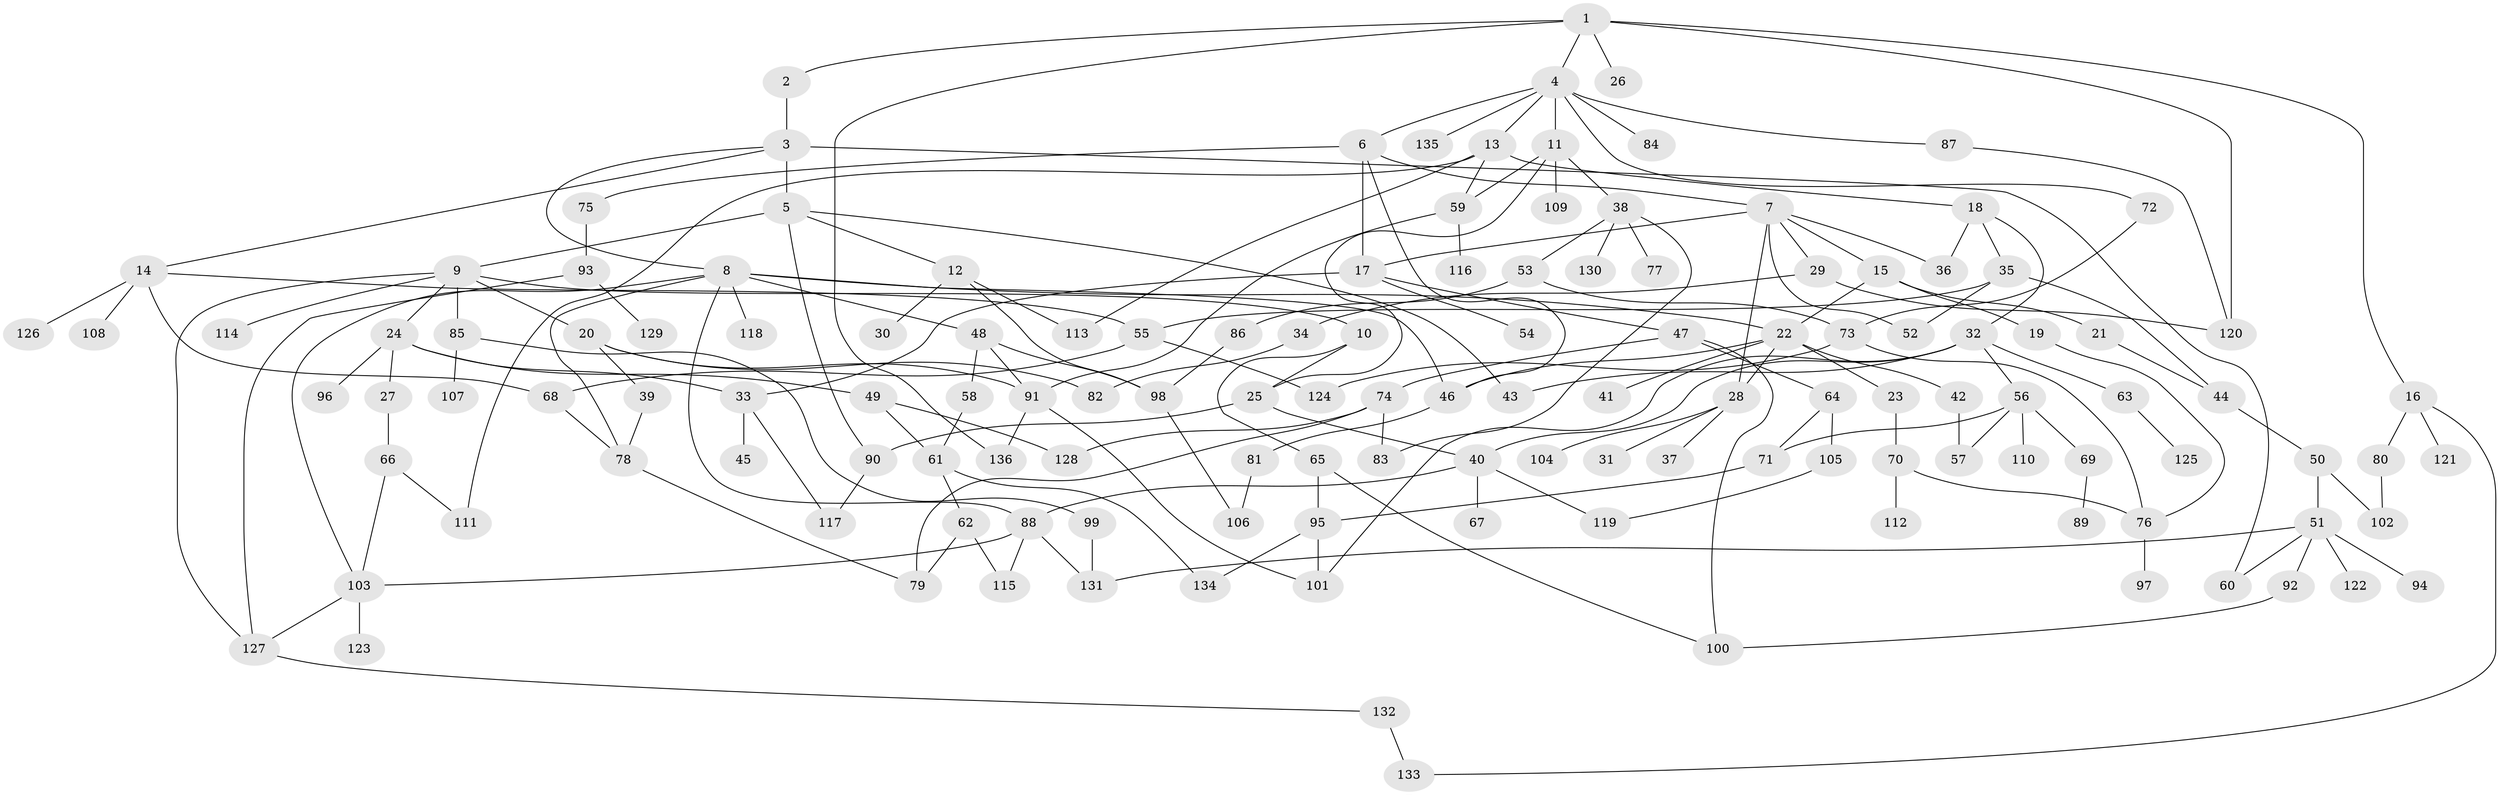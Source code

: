 // coarse degree distribution, {8: 0.021052631578947368, 5: 0.09473684210526316, 11: 0.010526315789473684, 6: 0.08421052631578947, 9: 0.021052631578947368, 7: 0.031578947368421054, 3: 0.12631578947368421, 4: 0.08421052631578947, 2: 0.2631578947368421, 1: 0.2631578947368421}
// Generated by graph-tools (version 1.1) at 2025/23/03/03/25 07:23:33]
// undirected, 136 vertices, 194 edges
graph export_dot {
graph [start="1"]
  node [color=gray90,style=filled];
  1;
  2;
  3;
  4;
  5;
  6;
  7;
  8;
  9;
  10;
  11;
  12;
  13;
  14;
  15;
  16;
  17;
  18;
  19;
  20;
  21;
  22;
  23;
  24;
  25;
  26;
  27;
  28;
  29;
  30;
  31;
  32;
  33;
  34;
  35;
  36;
  37;
  38;
  39;
  40;
  41;
  42;
  43;
  44;
  45;
  46;
  47;
  48;
  49;
  50;
  51;
  52;
  53;
  54;
  55;
  56;
  57;
  58;
  59;
  60;
  61;
  62;
  63;
  64;
  65;
  66;
  67;
  68;
  69;
  70;
  71;
  72;
  73;
  74;
  75;
  76;
  77;
  78;
  79;
  80;
  81;
  82;
  83;
  84;
  85;
  86;
  87;
  88;
  89;
  90;
  91;
  92;
  93;
  94;
  95;
  96;
  97;
  98;
  99;
  100;
  101;
  102;
  103;
  104;
  105;
  106;
  107;
  108;
  109;
  110;
  111;
  112;
  113;
  114;
  115;
  116;
  117;
  118;
  119;
  120;
  121;
  122;
  123;
  124;
  125;
  126;
  127;
  128;
  129;
  130;
  131;
  132;
  133;
  134;
  135;
  136;
  1 -- 2;
  1 -- 4;
  1 -- 16;
  1 -- 26;
  1 -- 136;
  1 -- 120;
  2 -- 3;
  3 -- 5;
  3 -- 8;
  3 -- 14;
  3 -- 60;
  4 -- 6;
  4 -- 11;
  4 -- 13;
  4 -- 72;
  4 -- 84;
  4 -- 87;
  4 -- 135;
  5 -- 9;
  5 -- 12;
  5 -- 43;
  5 -- 90;
  6 -- 7;
  6 -- 17;
  6 -- 75;
  6 -- 46;
  7 -- 15;
  7 -- 29;
  7 -- 36;
  7 -- 52;
  7 -- 17;
  7 -- 28;
  8 -- 46;
  8 -- 48;
  8 -- 78;
  8 -- 118;
  8 -- 103;
  8 -- 22;
  8 -- 88;
  9 -- 10;
  9 -- 20;
  9 -- 24;
  9 -- 85;
  9 -- 114;
  9 -- 127;
  10 -- 25;
  10 -- 65;
  11 -- 38;
  11 -- 59;
  11 -- 109;
  11 -- 25;
  12 -- 30;
  12 -- 113;
  12 -- 98;
  13 -- 18;
  13 -- 111;
  13 -- 113;
  13 -- 59;
  14 -- 55;
  14 -- 68;
  14 -- 108;
  14 -- 126;
  15 -- 19;
  15 -- 21;
  15 -- 22;
  16 -- 80;
  16 -- 121;
  16 -- 133;
  17 -- 33;
  17 -- 47;
  17 -- 54;
  18 -- 32;
  18 -- 35;
  18 -- 36;
  19 -- 76;
  20 -- 39;
  20 -- 82;
  20 -- 91;
  21 -- 44;
  22 -- 23;
  22 -- 28;
  22 -- 41;
  22 -- 42;
  22 -- 46;
  23 -- 70;
  24 -- 27;
  24 -- 49;
  24 -- 96;
  24 -- 33;
  25 -- 90;
  25 -- 40;
  27 -- 66;
  28 -- 31;
  28 -- 37;
  28 -- 104;
  29 -- 34;
  29 -- 120;
  32 -- 40;
  32 -- 56;
  32 -- 63;
  32 -- 101;
  32 -- 43;
  33 -- 45;
  33 -- 117;
  34 -- 82;
  35 -- 52;
  35 -- 55;
  35 -- 44;
  38 -- 53;
  38 -- 77;
  38 -- 130;
  38 -- 83;
  39 -- 78;
  40 -- 67;
  40 -- 88;
  40 -- 119;
  42 -- 57;
  44 -- 50;
  46 -- 81;
  47 -- 64;
  47 -- 74;
  47 -- 100;
  48 -- 58;
  48 -- 91;
  48 -- 98;
  49 -- 61;
  49 -- 128;
  50 -- 51;
  50 -- 102;
  51 -- 92;
  51 -- 94;
  51 -- 122;
  51 -- 131;
  51 -- 60;
  53 -- 86;
  53 -- 73;
  55 -- 124;
  55 -- 68;
  56 -- 57;
  56 -- 69;
  56 -- 110;
  56 -- 71;
  58 -- 61;
  59 -- 116;
  59 -- 91;
  61 -- 62;
  61 -- 134;
  62 -- 115;
  62 -- 79;
  63 -- 125;
  64 -- 71;
  64 -- 105;
  65 -- 95;
  65 -- 100;
  66 -- 111;
  66 -- 103;
  68 -- 78;
  69 -- 89;
  70 -- 112;
  70 -- 76;
  71 -- 95;
  72 -- 73;
  73 -- 124;
  73 -- 76;
  74 -- 79;
  74 -- 83;
  74 -- 128;
  75 -- 93;
  76 -- 97;
  78 -- 79;
  80 -- 102;
  81 -- 106;
  85 -- 99;
  85 -- 107;
  86 -- 98;
  87 -- 120;
  88 -- 103;
  88 -- 115;
  88 -- 131;
  90 -- 117;
  91 -- 101;
  91 -- 136;
  92 -- 100;
  93 -- 129;
  93 -- 127;
  95 -- 134;
  95 -- 101;
  98 -- 106;
  99 -- 131;
  103 -- 123;
  103 -- 127;
  105 -- 119;
  127 -- 132;
  132 -- 133;
}
